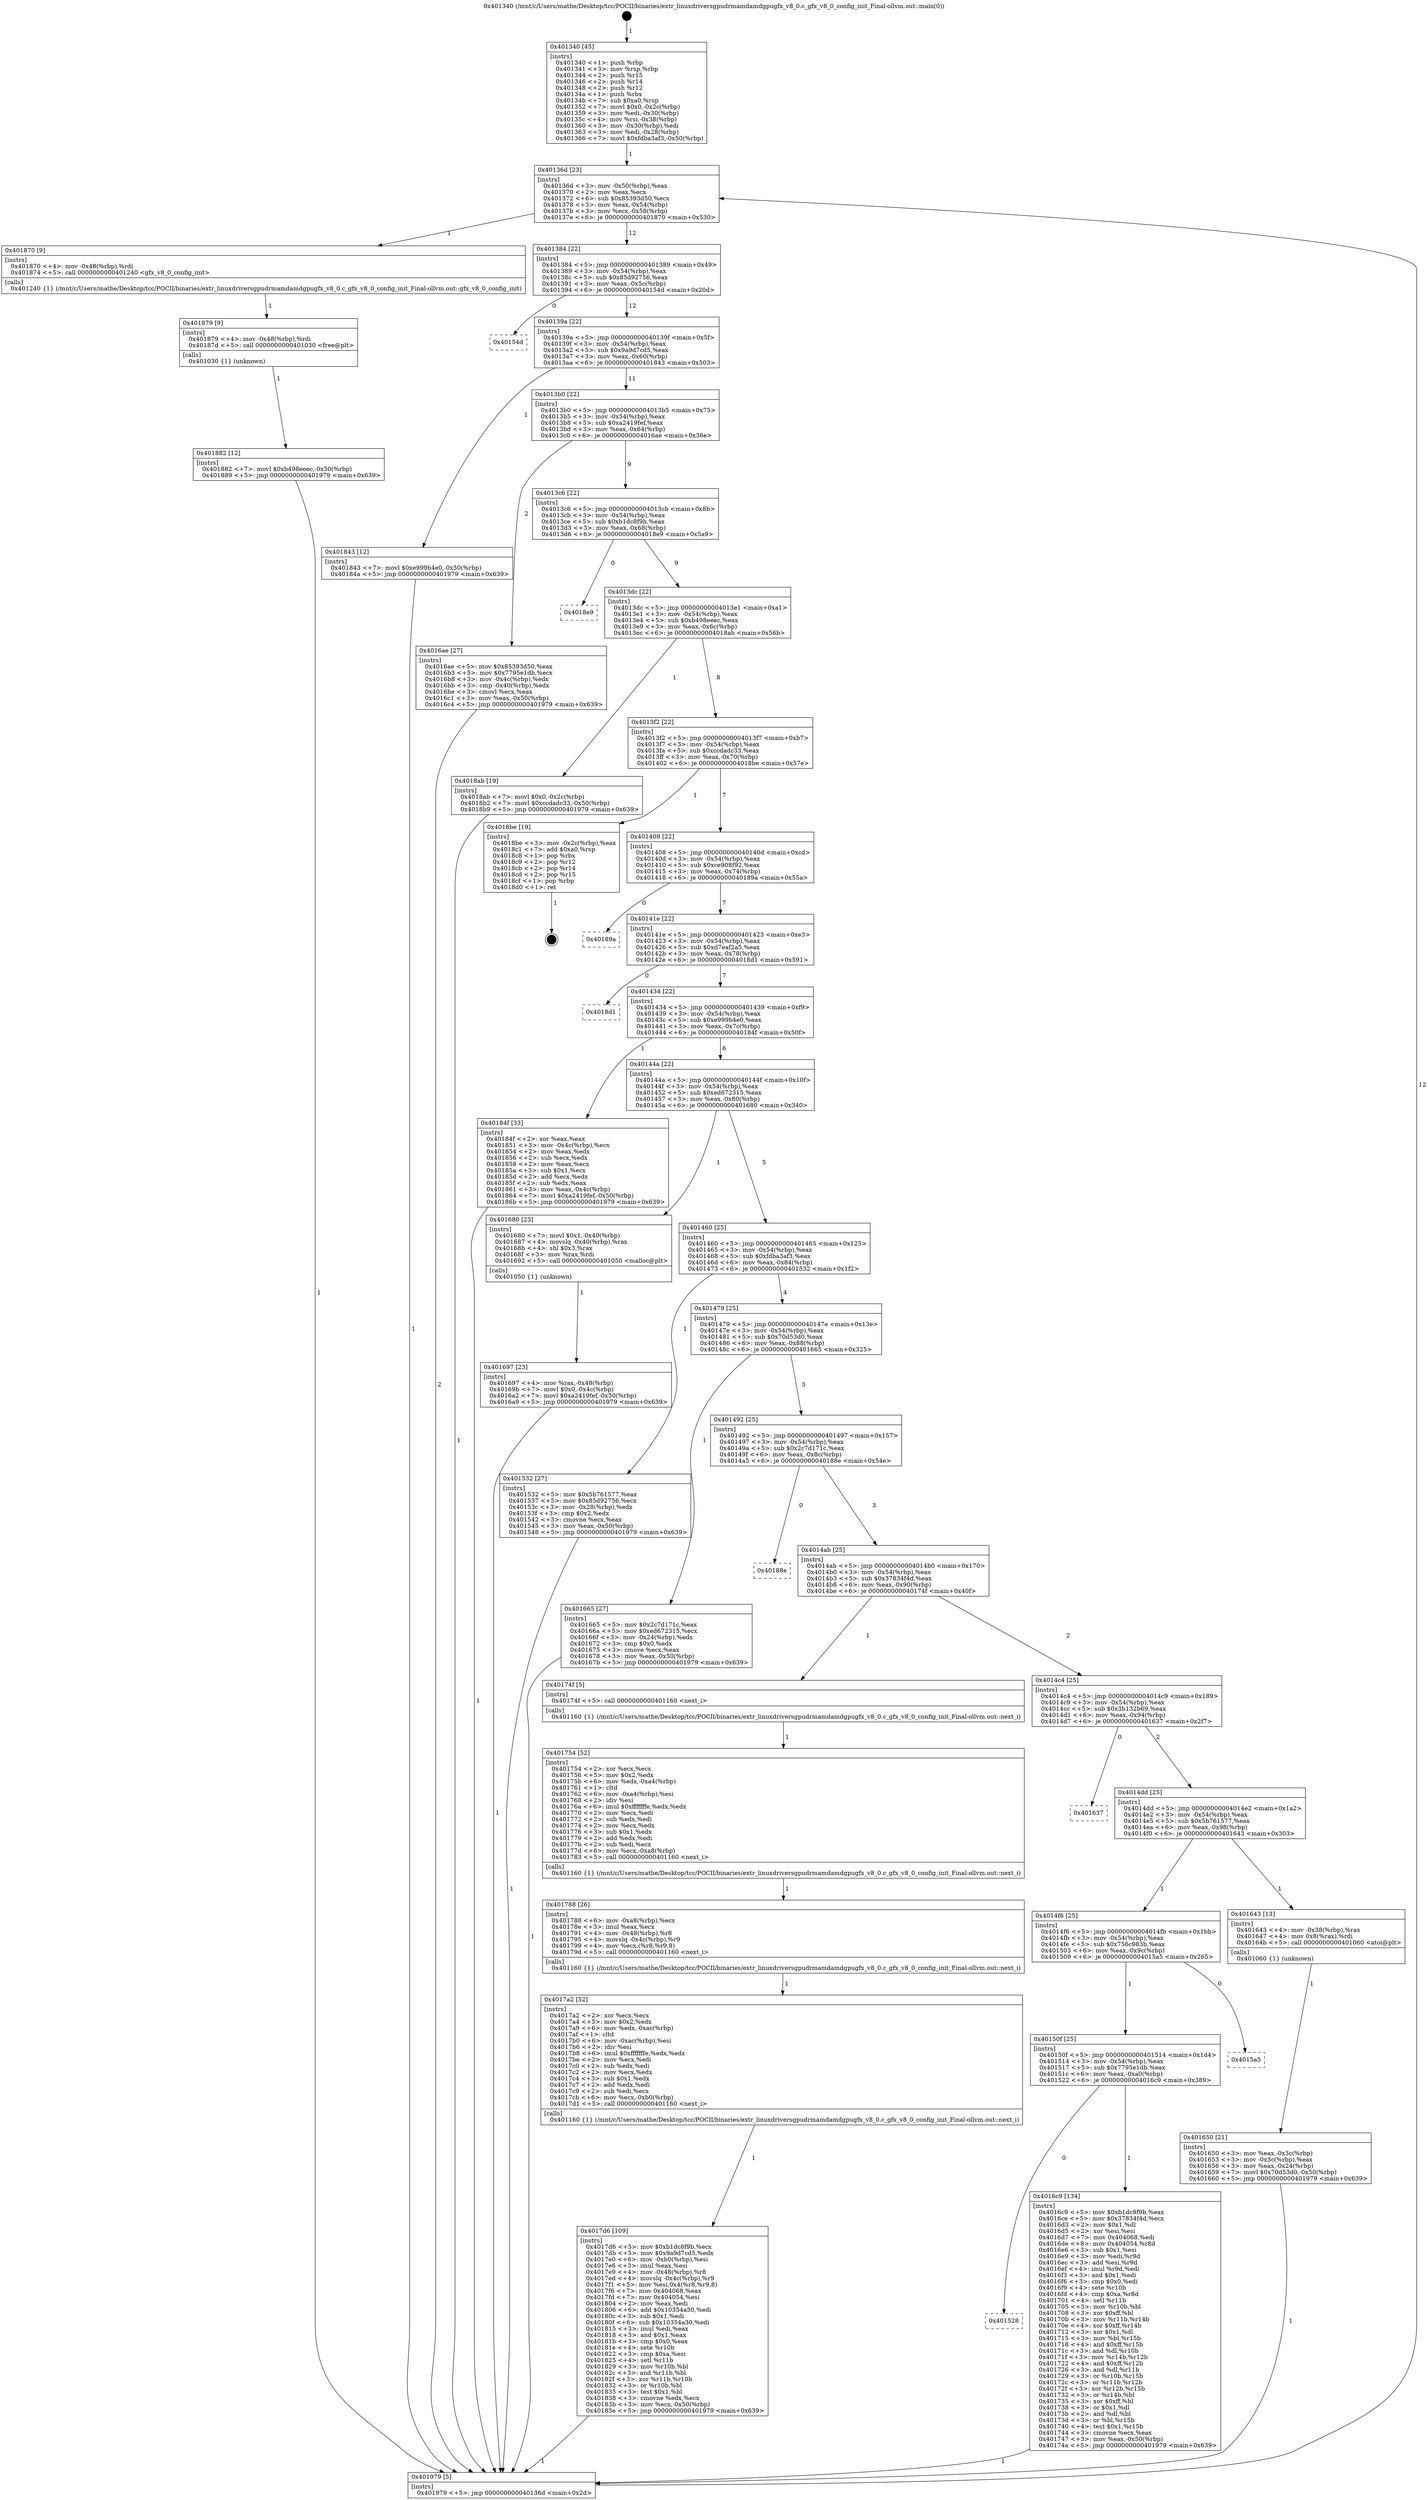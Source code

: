 digraph "0x401340" {
  label = "0x401340 (/mnt/c/Users/mathe/Desktop/tcc/POCII/binaries/extr_linuxdriversgpudrmamdamdgpugfx_v8_0.c_gfx_v8_0_config_init_Final-ollvm.out::main(0))"
  labelloc = "t"
  node[shape=record]

  Entry [label="",width=0.3,height=0.3,shape=circle,fillcolor=black,style=filled]
  "0x40136d" [label="{
     0x40136d [23]\l
     | [instrs]\l
     &nbsp;&nbsp;0x40136d \<+3\>: mov -0x50(%rbp),%eax\l
     &nbsp;&nbsp;0x401370 \<+2\>: mov %eax,%ecx\l
     &nbsp;&nbsp;0x401372 \<+6\>: sub $0x85393d50,%ecx\l
     &nbsp;&nbsp;0x401378 \<+3\>: mov %eax,-0x54(%rbp)\l
     &nbsp;&nbsp;0x40137b \<+3\>: mov %ecx,-0x58(%rbp)\l
     &nbsp;&nbsp;0x40137e \<+6\>: je 0000000000401870 \<main+0x530\>\l
  }"]
  "0x401870" [label="{
     0x401870 [9]\l
     | [instrs]\l
     &nbsp;&nbsp;0x401870 \<+4\>: mov -0x48(%rbp),%rdi\l
     &nbsp;&nbsp;0x401874 \<+5\>: call 0000000000401240 \<gfx_v8_0_config_init\>\l
     | [calls]\l
     &nbsp;&nbsp;0x401240 \{1\} (/mnt/c/Users/mathe/Desktop/tcc/POCII/binaries/extr_linuxdriversgpudrmamdamdgpugfx_v8_0.c_gfx_v8_0_config_init_Final-ollvm.out::gfx_v8_0_config_init)\l
  }"]
  "0x401384" [label="{
     0x401384 [22]\l
     | [instrs]\l
     &nbsp;&nbsp;0x401384 \<+5\>: jmp 0000000000401389 \<main+0x49\>\l
     &nbsp;&nbsp;0x401389 \<+3\>: mov -0x54(%rbp),%eax\l
     &nbsp;&nbsp;0x40138c \<+5\>: sub $0x85d92756,%eax\l
     &nbsp;&nbsp;0x401391 \<+3\>: mov %eax,-0x5c(%rbp)\l
     &nbsp;&nbsp;0x401394 \<+6\>: je 000000000040154d \<main+0x20d\>\l
  }"]
  Exit [label="",width=0.3,height=0.3,shape=circle,fillcolor=black,style=filled,peripheries=2]
  "0x40154d" [label="{
     0x40154d\l
  }", style=dashed]
  "0x40139a" [label="{
     0x40139a [22]\l
     | [instrs]\l
     &nbsp;&nbsp;0x40139a \<+5\>: jmp 000000000040139f \<main+0x5f\>\l
     &nbsp;&nbsp;0x40139f \<+3\>: mov -0x54(%rbp),%eax\l
     &nbsp;&nbsp;0x4013a2 \<+5\>: sub $0x9a9d7cd5,%eax\l
     &nbsp;&nbsp;0x4013a7 \<+3\>: mov %eax,-0x60(%rbp)\l
     &nbsp;&nbsp;0x4013aa \<+6\>: je 0000000000401843 \<main+0x503\>\l
  }"]
  "0x401882" [label="{
     0x401882 [12]\l
     | [instrs]\l
     &nbsp;&nbsp;0x401882 \<+7\>: movl $0xb498eeec,-0x50(%rbp)\l
     &nbsp;&nbsp;0x401889 \<+5\>: jmp 0000000000401979 \<main+0x639\>\l
  }"]
  "0x401843" [label="{
     0x401843 [12]\l
     | [instrs]\l
     &nbsp;&nbsp;0x401843 \<+7\>: movl $0xe999b4e0,-0x50(%rbp)\l
     &nbsp;&nbsp;0x40184a \<+5\>: jmp 0000000000401979 \<main+0x639\>\l
  }"]
  "0x4013b0" [label="{
     0x4013b0 [22]\l
     | [instrs]\l
     &nbsp;&nbsp;0x4013b0 \<+5\>: jmp 00000000004013b5 \<main+0x75\>\l
     &nbsp;&nbsp;0x4013b5 \<+3\>: mov -0x54(%rbp),%eax\l
     &nbsp;&nbsp;0x4013b8 \<+5\>: sub $0xa2419fef,%eax\l
     &nbsp;&nbsp;0x4013bd \<+3\>: mov %eax,-0x64(%rbp)\l
     &nbsp;&nbsp;0x4013c0 \<+6\>: je 00000000004016ae \<main+0x36e\>\l
  }"]
  "0x401879" [label="{
     0x401879 [9]\l
     | [instrs]\l
     &nbsp;&nbsp;0x401879 \<+4\>: mov -0x48(%rbp),%rdi\l
     &nbsp;&nbsp;0x40187d \<+5\>: call 0000000000401030 \<free@plt\>\l
     | [calls]\l
     &nbsp;&nbsp;0x401030 \{1\} (unknown)\l
  }"]
  "0x4016ae" [label="{
     0x4016ae [27]\l
     | [instrs]\l
     &nbsp;&nbsp;0x4016ae \<+5\>: mov $0x85393d50,%eax\l
     &nbsp;&nbsp;0x4016b3 \<+5\>: mov $0x7795e1db,%ecx\l
     &nbsp;&nbsp;0x4016b8 \<+3\>: mov -0x4c(%rbp),%edx\l
     &nbsp;&nbsp;0x4016bb \<+3\>: cmp -0x40(%rbp),%edx\l
     &nbsp;&nbsp;0x4016be \<+3\>: cmovl %ecx,%eax\l
     &nbsp;&nbsp;0x4016c1 \<+3\>: mov %eax,-0x50(%rbp)\l
     &nbsp;&nbsp;0x4016c4 \<+5\>: jmp 0000000000401979 \<main+0x639\>\l
  }"]
  "0x4013c6" [label="{
     0x4013c6 [22]\l
     | [instrs]\l
     &nbsp;&nbsp;0x4013c6 \<+5\>: jmp 00000000004013cb \<main+0x8b\>\l
     &nbsp;&nbsp;0x4013cb \<+3\>: mov -0x54(%rbp),%eax\l
     &nbsp;&nbsp;0x4013ce \<+5\>: sub $0xb1dc8f9b,%eax\l
     &nbsp;&nbsp;0x4013d3 \<+3\>: mov %eax,-0x68(%rbp)\l
     &nbsp;&nbsp;0x4013d6 \<+6\>: je 00000000004018e9 \<main+0x5a9\>\l
  }"]
  "0x4017d6" [label="{
     0x4017d6 [109]\l
     | [instrs]\l
     &nbsp;&nbsp;0x4017d6 \<+5\>: mov $0xb1dc8f9b,%ecx\l
     &nbsp;&nbsp;0x4017db \<+5\>: mov $0x9a9d7cd5,%edx\l
     &nbsp;&nbsp;0x4017e0 \<+6\>: mov -0xb0(%rbp),%esi\l
     &nbsp;&nbsp;0x4017e6 \<+3\>: imul %eax,%esi\l
     &nbsp;&nbsp;0x4017e9 \<+4\>: mov -0x48(%rbp),%r8\l
     &nbsp;&nbsp;0x4017ed \<+4\>: movslq -0x4c(%rbp),%r9\l
     &nbsp;&nbsp;0x4017f1 \<+5\>: mov %esi,0x4(%r8,%r9,8)\l
     &nbsp;&nbsp;0x4017f6 \<+7\>: mov 0x404068,%eax\l
     &nbsp;&nbsp;0x4017fd \<+7\>: mov 0x404054,%esi\l
     &nbsp;&nbsp;0x401804 \<+2\>: mov %eax,%edi\l
     &nbsp;&nbsp;0x401806 \<+6\>: add $0x10354a30,%edi\l
     &nbsp;&nbsp;0x40180c \<+3\>: sub $0x1,%edi\l
     &nbsp;&nbsp;0x40180f \<+6\>: sub $0x10354a30,%edi\l
     &nbsp;&nbsp;0x401815 \<+3\>: imul %edi,%eax\l
     &nbsp;&nbsp;0x401818 \<+3\>: and $0x1,%eax\l
     &nbsp;&nbsp;0x40181b \<+3\>: cmp $0x0,%eax\l
     &nbsp;&nbsp;0x40181e \<+4\>: sete %r10b\l
     &nbsp;&nbsp;0x401822 \<+3\>: cmp $0xa,%esi\l
     &nbsp;&nbsp;0x401825 \<+4\>: setl %r11b\l
     &nbsp;&nbsp;0x401829 \<+3\>: mov %r10b,%bl\l
     &nbsp;&nbsp;0x40182c \<+3\>: and %r11b,%bl\l
     &nbsp;&nbsp;0x40182f \<+3\>: xor %r11b,%r10b\l
     &nbsp;&nbsp;0x401832 \<+3\>: or %r10b,%bl\l
     &nbsp;&nbsp;0x401835 \<+3\>: test $0x1,%bl\l
     &nbsp;&nbsp;0x401838 \<+3\>: cmovne %edx,%ecx\l
     &nbsp;&nbsp;0x40183b \<+3\>: mov %ecx,-0x50(%rbp)\l
     &nbsp;&nbsp;0x40183e \<+5\>: jmp 0000000000401979 \<main+0x639\>\l
  }"]
  "0x4018e9" [label="{
     0x4018e9\l
  }", style=dashed]
  "0x4013dc" [label="{
     0x4013dc [22]\l
     | [instrs]\l
     &nbsp;&nbsp;0x4013dc \<+5\>: jmp 00000000004013e1 \<main+0xa1\>\l
     &nbsp;&nbsp;0x4013e1 \<+3\>: mov -0x54(%rbp),%eax\l
     &nbsp;&nbsp;0x4013e4 \<+5\>: sub $0xb498eeec,%eax\l
     &nbsp;&nbsp;0x4013e9 \<+3\>: mov %eax,-0x6c(%rbp)\l
     &nbsp;&nbsp;0x4013ec \<+6\>: je 00000000004018ab \<main+0x56b\>\l
  }"]
  "0x4017a2" [label="{
     0x4017a2 [52]\l
     | [instrs]\l
     &nbsp;&nbsp;0x4017a2 \<+2\>: xor %ecx,%ecx\l
     &nbsp;&nbsp;0x4017a4 \<+5\>: mov $0x2,%edx\l
     &nbsp;&nbsp;0x4017a9 \<+6\>: mov %edx,-0xac(%rbp)\l
     &nbsp;&nbsp;0x4017af \<+1\>: cltd\l
     &nbsp;&nbsp;0x4017b0 \<+6\>: mov -0xac(%rbp),%esi\l
     &nbsp;&nbsp;0x4017b6 \<+2\>: idiv %esi\l
     &nbsp;&nbsp;0x4017b8 \<+6\>: imul $0xfffffffe,%edx,%edx\l
     &nbsp;&nbsp;0x4017be \<+2\>: mov %ecx,%edi\l
     &nbsp;&nbsp;0x4017c0 \<+2\>: sub %edx,%edi\l
     &nbsp;&nbsp;0x4017c2 \<+2\>: mov %ecx,%edx\l
     &nbsp;&nbsp;0x4017c4 \<+3\>: sub $0x1,%edx\l
     &nbsp;&nbsp;0x4017c7 \<+2\>: add %edx,%edi\l
     &nbsp;&nbsp;0x4017c9 \<+2\>: sub %edi,%ecx\l
     &nbsp;&nbsp;0x4017cb \<+6\>: mov %ecx,-0xb0(%rbp)\l
     &nbsp;&nbsp;0x4017d1 \<+5\>: call 0000000000401160 \<next_i\>\l
     | [calls]\l
     &nbsp;&nbsp;0x401160 \{1\} (/mnt/c/Users/mathe/Desktop/tcc/POCII/binaries/extr_linuxdriversgpudrmamdamdgpugfx_v8_0.c_gfx_v8_0_config_init_Final-ollvm.out::next_i)\l
  }"]
  "0x4018ab" [label="{
     0x4018ab [19]\l
     | [instrs]\l
     &nbsp;&nbsp;0x4018ab \<+7\>: movl $0x0,-0x2c(%rbp)\l
     &nbsp;&nbsp;0x4018b2 \<+7\>: movl $0xccdadc33,-0x50(%rbp)\l
     &nbsp;&nbsp;0x4018b9 \<+5\>: jmp 0000000000401979 \<main+0x639\>\l
  }"]
  "0x4013f2" [label="{
     0x4013f2 [22]\l
     | [instrs]\l
     &nbsp;&nbsp;0x4013f2 \<+5\>: jmp 00000000004013f7 \<main+0xb7\>\l
     &nbsp;&nbsp;0x4013f7 \<+3\>: mov -0x54(%rbp),%eax\l
     &nbsp;&nbsp;0x4013fa \<+5\>: sub $0xccdadc33,%eax\l
     &nbsp;&nbsp;0x4013ff \<+3\>: mov %eax,-0x70(%rbp)\l
     &nbsp;&nbsp;0x401402 \<+6\>: je 00000000004018be \<main+0x57e\>\l
  }"]
  "0x401788" [label="{
     0x401788 [26]\l
     | [instrs]\l
     &nbsp;&nbsp;0x401788 \<+6\>: mov -0xa8(%rbp),%ecx\l
     &nbsp;&nbsp;0x40178e \<+3\>: imul %eax,%ecx\l
     &nbsp;&nbsp;0x401791 \<+4\>: mov -0x48(%rbp),%r8\l
     &nbsp;&nbsp;0x401795 \<+4\>: movslq -0x4c(%rbp),%r9\l
     &nbsp;&nbsp;0x401799 \<+4\>: mov %ecx,(%r8,%r9,8)\l
     &nbsp;&nbsp;0x40179d \<+5\>: call 0000000000401160 \<next_i\>\l
     | [calls]\l
     &nbsp;&nbsp;0x401160 \{1\} (/mnt/c/Users/mathe/Desktop/tcc/POCII/binaries/extr_linuxdriversgpudrmamdamdgpugfx_v8_0.c_gfx_v8_0_config_init_Final-ollvm.out::next_i)\l
  }"]
  "0x4018be" [label="{
     0x4018be [19]\l
     | [instrs]\l
     &nbsp;&nbsp;0x4018be \<+3\>: mov -0x2c(%rbp),%eax\l
     &nbsp;&nbsp;0x4018c1 \<+7\>: add $0xa0,%rsp\l
     &nbsp;&nbsp;0x4018c8 \<+1\>: pop %rbx\l
     &nbsp;&nbsp;0x4018c9 \<+2\>: pop %r12\l
     &nbsp;&nbsp;0x4018cb \<+2\>: pop %r14\l
     &nbsp;&nbsp;0x4018cd \<+2\>: pop %r15\l
     &nbsp;&nbsp;0x4018cf \<+1\>: pop %rbp\l
     &nbsp;&nbsp;0x4018d0 \<+1\>: ret\l
  }"]
  "0x401408" [label="{
     0x401408 [22]\l
     | [instrs]\l
     &nbsp;&nbsp;0x401408 \<+5\>: jmp 000000000040140d \<main+0xcd\>\l
     &nbsp;&nbsp;0x40140d \<+3\>: mov -0x54(%rbp),%eax\l
     &nbsp;&nbsp;0x401410 \<+5\>: sub $0xce908f92,%eax\l
     &nbsp;&nbsp;0x401415 \<+3\>: mov %eax,-0x74(%rbp)\l
     &nbsp;&nbsp;0x401418 \<+6\>: je 000000000040189a \<main+0x55a\>\l
  }"]
  "0x401754" [label="{
     0x401754 [52]\l
     | [instrs]\l
     &nbsp;&nbsp;0x401754 \<+2\>: xor %ecx,%ecx\l
     &nbsp;&nbsp;0x401756 \<+5\>: mov $0x2,%edx\l
     &nbsp;&nbsp;0x40175b \<+6\>: mov %edx,-0xa4(%rbp)\l
     &nbsp;&nbsp;0x401761 \<+1\>: cltd\l
     &nbsp;&nbsp;0x401762 \<+6\>: mov -0xa4(%rbp),%esi\l
     &nbsp;&nbsp;0x401768 \<+2\>: idiv %esi\l
     &nbsp;&nbsp;0x40176a \<+6\>: imul $0xfffffffe,%edx,%edx\l
     &nbsp;&nbsp;0x401770 \<+2\>: mov %ecx,%edi\l
     &nbsp;&nbsp;0x401772 \<+2\>: sub %edx,%edi\l
     &nbsp;&nbsp;0x401774 \<+2\>: mov %ecx,%edx\l
     &nbsp;&nbsp;0x401776 \<+3\>: sub $0x1,%edx\l
     &nbsp;&nbsp;0x401779 \<+2\>: add %edx,%edi\l
     &nbsp;&nbsp;0x40177b \<+2\>: sub %edi,%ecx\l
     &nbsp;&nbsp;0x40177d \<+6\>: mov %ecx,-0xa8(%rbp)\l
     &nbsp;&nbsp;0x401783 \<+5\>: call 0000000000401160 \<next_i\>\l
     | [calls]\l
     &nbsp;&nbsp;0x401160 \{1\} (/mnt/c/Users/mathe/Desktop/tcc/POCII/binaries/extr_linuxdriversgpudrmamdamdgpugfx_v8_0.c_gfx_v8_0_config_init_Final-ollvm.out::next_i)\l
  }"]
  "0x40189a" [label="{
     0x40189a\l
  }", style=dashed]
  "0x40141e" [label="{
     0x40141e [22]\l
     | [instrs]\l
     &nbsp;&nbsp;0x40141e \<+5\>: jmp 0000000000401423 \<main+0xe3\>\l
     &nbsp;&nbsp;0x401423 \<+3\>: mov -0x54(%rbp),%eax\l
     &nbsp;&nbsp;0x401426 \<+5\>: sub $0xd7eaf2a5,%eax\l
     &nbsp;&nbsp;0x40142b \<+3\>: mov %eax,-0x78(%rbp)\l
     &nbsp;&nbsp;0x40142e \<+6\>: je 00000000004018d1 \<main+0x591\>\l
  }"]
  "0x401528" [label="{
     0x401528\l
  }", style=dashed]
  "0x4018d1" [label="{
     0x4018d1\l
  }", style=dashed]
  "0x401434" [label="{
     0x401434 [22]\l
     | [instrs]\l
     &nbsp;&nbsp;0x401434 \<+5\>: jmp 0000000000401439 \<main+0xf9\>\l
     &nbsp;&nbsp;0x401439 \<+3\>: mov -0x54(%rbp),%eax\l
     &nbsp;&nbsp;0x40143c \<+5\>: sub $0xe999b4e0,%eax\l
     &nbsp;&nbsp;0x401441 \<+3\>: mov %eax,-0x7c(%rbp)\l
     &nbsp;&nbsp;0x401444 \<+6\>: je 000000000040184f \<main+0x50f\>\l
  }"]
  "0x4016c9" [label="{
     0x4016c9 [134]\l
     | [instrs]\l
     &nbsp;&nbsp;0x4016c9 \<+5\>: mov $0xb1dc8f9b,%eax\l
     &nbsp;&nbsp;0x4016ce \<+5\>: mov $0x37834f4d,%ecx\l
     &nbsp;&nbsp;0x4016d3 \<+2\>: mov $0x1,%dl\l
     &nbsp;&nbsp;0x4016d5 \<+2\>: xor %esi,%esi\l
     &nbsp;&nbsp;0x4016d7 \<+7\>: mov 0x404068,%edi\l
     &nbsp;&nbsp;0x4016de \<+8\>: mov 0x404054,%r8d\l
     &nbsp;&nbsp;0x4016e6 \<+3\>: sub $0x1,%esi\l
     &nbsp;&nbsp;0x4016e9 \<+3\>: mov %edi,%r9d\l
     &nbsp;&nbsp;0x4016ec \<+3\>: add %esi,%r9d\l
     &nbsp;&nbsp;0x4016ef \<+4\>: imul %r9d,%edi\l
     &nbsp;&nbsp;0x4016f3 \<+3\>: and $0x1,%edi\l
     &nbsp;&nbsp;0x4016f6 \<+3\>: cmp $0x0,%edi\l
     &nbsp;&nbsp;0x4016f9 \<+4\>: sete %r10b\l
     &nbsp;&nbsp;0x4016fd \<+4\>: cmp $0xa,%r8d\l
     &nbsp;&nbsp;0x401701 \<+4\>: setl %r11b\l
     &nbsp;&nbsp;0x401705 \<+3\>: mov %r10b,%bl\l
     &nbsp;&nbsp;0x401708 \<+3\>: xor $0xff,%bl\l
     &nbsp;&nbsp;0x40170b \<+3\>: mov %r11b,%r14b\l
     &nbsp;&nbsp;0x40170e \<+4\>: xor $0xff,%r14b\l
     &nbsp;&nbsp;0x401712 \<+3\>: xor $0x1,%dl\l
     &nbsp;&nbsp;0x401715 \<+3\>: mov %bl,%r15b\l
     &nbsp;&nbsp;0x401718 \<+4\>: and $0xff,%r15b\l
     &nbsp;&nbsp;0x40171c \<+3\>: and %dl,%r10b\l
     &nbsp;&nbsp;0x40171f \<+3\>: mov %r14b,%r12b\l
     &nbsp;&nbsp;0x401722 \<+4\>: and $0xff,%r12b\l
     &nbsp;&nbsp;0x401726 \<+3\>: and %dl,%r11b\l
     &nbsp;&nbsp;0x401729 \<+3\>: or %r10b,%r15b\l
     &nbsp;&nbsp;0x40172c \<+3\>: or %r11b,%r12b\l
     &nbsp;&nbsp;0x40172f \<+3\>: xor %r12b,%r15b\l
     &nbsp;&nbsp;0x401732 \<+3\>: or %r14b,%bl\l
     &nbsp;&nbsp;0x401735 \<+3\>: xor $0xff,%bl\l
     &nbsp;&nbsp;0x401738 \<+3\>: or $0x1,%dl\l
     &nbsp;&nbsp;0x40173b \<+2\>: and %dl,%bl\l
     &nbsp;&nbsp;0x40173d \<+3\>: or %bl,%r15b\l
     &nbsp;&nbsp;0x401740 \<+4\>: test $0x1,%r15b\l
     &nbsp;&nbsp;0x401744 \<+3\>: cmovne %ecx,%eax\l
     &nbsp;&nbsp;0x401747 \<+3\>: mov %eax,-0x50(%rbp)\l
     &nbsp;&nbsp;0x40174a \<+5\>: jmp 0000000000401979 \<main+0x639\>\l
  }"]
  "0x40184f" [label="{
     0x40184f [33]\l
     | [instrs]\l
     &nbsp;&nbsp;0x40184f \<+2\>: xor %eax,%eax\l
     &nbsp;&nbsp;0x401851 \<+3\>: mov -0x4c(%rbp),%ecx\l
     &nbsp;&nbsp;0x401854 \<+2\>: mov %eax,%edx\l
     &nbsp;&nbsp;0x401856 \<+2\>: sub %ecx,%edx\l
     &nbsp;&nbsp;0x401858 \<+2\>: mov %eax,%ecx\l
     &nbsp;&nbsp;0x40185a \<+3\>: sub $0x1,%ecx\l
     &nbsp;&nbsp;0x40185d \<+2\>: add %ecx,%edx\l
     &nbsp;&nbsp;0x40185f \<+2\>: sub %edx,%eax\l
     &nbsp;&nbsp;0x401861 \<+3\>: mov %eax,-0x4c(%rbp)\l
     &nbsp;&nbsp;0x401864 \<+7\>: movl $0xa2419fef,-0x50(%rbp)\l
     &nbsp;&nbsp;0x40186b \<+5\>: jmp 0000000000401979 \<main+0x639\>\l
  }"]
  "0x40144a" [label="{
     0x40144a [22]\l
     | [instrs]\l
     &nbsp;&nbsp;0x40144a \<+5\>: jmp 000000000040144f \<main+0x10f\>\l
     &nbsp;&nbsp;0x40144f \<+3\>: mov -0x54(%rbp),%eax\l
     &nbsp;&nbsp;0x401452 \<+5\>: sub $0xed672315,%eax\l
     &nbsp;&nbsp;0x401457 \<+3\>: mov %eax,-0x80(%rbp)\l
     &nbsp;&nbsp;0x40145a \<+6\>: je 0000000000401680 \<main+0x340\>\l
  }"]
  "0x40150f" [label="{
     0x40150f [25]\l
     | [instrs]\l
     &nbsp;&nbsp;0x40150f \<+5\>: jmp 0000000000401514 \<main+0x1d4\>\l
     &nbsp;&nbsp;0x401514 \<+3\>: mov -0x54(%rbp),%eax\l
     &nbsp;&nbsp;0x401517 \<+5\>: sub $0x7795e1db,%eax\l
     &nbsp;&nbsp;0x40151c \<+6\>: mov %eax,-0xa0(%rbp)\l
     &nbsp;&nbsp;0x401522 \<+6\>: je 00000000004016c9 \<main+0x389\>\l
  }"]
  "0x401680" [label="{
     0x401680 [23]\l
     | [instrs]\l
     &nbsp;&nbsp;0x401680 \<+7\>: movl $0x1,-0x40(%rbp)\l
     &nbsp;&nbsp;0x401687 \<+4\>: movslq -0x40(%rbp),%rax\l
     &nbsp;&nbsp;0x40168b \<+4\>: shl $0x3,%rax\l
     &nbsp;&nbsp;0x40168f \<+3\>: mov %rax,%rdi\l
     &nbsp;&nbsp;0x401692 \<+5\>: call 0000000000401050 \<malloc@plt\>\l
     | [calls]\l
     &nbsp;&nbsp;0x401050 \{1\} (unknown)\l
  }"]
  "0x401460" [label="{
     0x401460 [25]\l
     | [instrs]\l
     &nbsp;&nbsp;0x401460 \<+5\>: jmp 0000000000401465 \<main+0x125\>\l
     &nbsp;&nbsp;0x401465 \<+3\>: mov -0x54(%rbp),%eax\l
     &nbsp;&nbsp;0x401468 \<+5\>: sub $0xfdba3af3,%eax\l
     &nbsp;&nbsp;0x40146d \<+6\>: mov %eax,-0x84(%rbp)\l
     &nbsp;&nbsp;0x401473 \<+6\>: je 0000000000401532 \<main+0x1f2\>\l
  }"]
  "0x4015a5" [label="{
     0x4015a5\l
  }", style=dashed]
  "0x401532" [label="{
     0x401532 [27]\l
     | [instrs]\l
     &nbsp;&nbsp;0x401532 \<+5\>: mov $0x5b761577,%eax\l
     &nbsp;&nbsp;0x401537 \<+5\>: mov $0x85d92756,%ecx\l
     &nbsp;&nbsp;0x40153c \<+3\>: mov -0x28(%rbp),%edx\l
     &nbsp;&nbsp;0x40153f \<+3\>: cmp $0x2,%edx\l
     &nbsp;&nbsp;0x401542 \<+3\>: cmovne %ecx,%eax\l
     &nbsp;&nbsp;0x401545 \<+3\>: mov %eax,-0x50(%rbp)\l
     &nbsp;&nbsp;0x401548 \<+5\>: jmp 0000000000401979 \<main+0x639\>\l
  }"]
  "0x401479" [label="{
     0x401479 [25]\l
     | [instrs]\l
     &nbsp;&nbsp;0x401479 \<+5\>: jmp 000000000040147e \<main+0x13e\>\l
     &nbsp;&nbsp;0x40147e \<+3\>: mov -0x54(%rbp),%eax\l
     &nbsp;&nbsp;0x401481 \<+5\>: sub $0x70d53d0,%eax\l
     &nbsp;&nbsp;0x401486 \<+6\>: mov %eax,-0x88(%rbp)\l
     &nbsp;&nbsp;0x40148c \<+6\>: je 0000000000401665 \<main+0x325\>\l
  }"]
  "0x401979" [label="{
     0x401979 [5]\l
     | [instrs]\l
     &nbsp;&nbsp;0x401979 \<+5\>: jmp 000000000040136d \<main+0x2d\>\l
  }"]
  "0x401340" [label="{
     0x401340 [45]\l
     | [instrs]\l
     &nbsp;&nbsp;0x401340 \<+1\>: push %rbp\l
     &nbsp;&nbsp;0x401341 \<+3\>: mov %rsp,%rbp\l
     &nbsp;&nbsp;0x401344 \<+2\>: push %r15\l
     &nbsp;&nbsp;0x401346 \<+2\>: push %r14\l
     &nbsp;&nbsp;0x401348 \<+2\>: push %r12\l
     &nbsp;&nbsp;0x40134a \<+1\>: push %rbx\l
     &nbsp;&nbsp;0x40134b \<+7\>: sub $0xa0,%rsp\l
     &nbsp;&nbsp;0x401352 \<+7\>: movl $0x0,-0x2c(%rbp)\l
     &nbsp;&nbsp;0x401359 \<+3\>: mov %edi,-0x30(%rbp)\l
     &nbsp;&nbsp;0x40135c \<+4\>: mov %rsi,-0x38(%rbp)\l
     &nbsp;&nbsp;0x401360 \<+3\>: mov -0x30(%rbp),%edi\l
     &nbsp;&nbsp;0x401363 \<+3\>: mov %edi,-0x28(%rbp)\l
     &nbsp;&nbsp;0x401366 \<+7\>: movl $0xfdba3af3,-0x50(%rbp)\l
  }"]
  "0x401697" [label="{
     0x401697 [23]\l
     | [instrs]\l
     &nbsp;&nbsp;0x401697 \<+4\>: mov %rax,-0x48(%rbp)\l
     &nbsp;&nbsp;0x40169b \<+7\>: movl $0x0,-0x4c(%rbp)\l
     &nbsp;&nbsp;0x4016a2 \<+7\>: movl $0xa2419fef,-0x50(%rbp)\l
     &nbsp;&nbsp;0x4016a9 \<+5\>: jmp 0000000000401979 \<main+0x639\>\l
  }"]
  "0x401665" [label="{
     0x401665 [27]\l
     | [instrs]\l
     &nbsp;&nbsp;0x401665 \<+5\>: mov $0x2c7d171c,%eax\l
     &nbsp;&nbsp;0x40166a \<+5\>: mov $0xed672315,%ecx\l
     &nbsp;&nbsp;0x40166f \<+3\>: mov -0x24(%rbp),%edx\l
     &nbsp;&nbsp;0x401672 \<+3\>: cmp $0x0,%edx\l
     &nbsp;&nbsp;0x401675 \<+3\>: cmove %ecx,%eax\l
     &nbsp;&nbsp;0x401678 \<+3\>: mov %eax,-0x50(%rbp)\l
     &nbsp;&nbsp;0x40167b \<+5\>: jmp 0000000000401979 \<main+0x639\>\l
  }"]
  "0x401492" [label="{
     0x401492 [25]\l
     | [instrs]\l
     &nbsp;&nbsp;0x401492 \<+5\>: jmp 0000000000401497 \<main+0x157\>\l
     &nbsp;&nbsp;0x401497 \<+3\>: mov -0x54(%rbp),%eax\l
     &nbsp;&nbsp;0x40149a \<+5\>: sub $0x2c7d171c,%eax\l
     &nbsp;&nbsp;0x40149f \<+6\>: mov %eax,-0x8c(%rbp)\l
     &nbsp;&nbsp;0x4014a5 \<+6\>: je 000000000040188e \<main+0x54e\>\l
  }"]
  "0x401650" [label="{
     0x401650 [21]\l
     | [instrs]\l
     &nbsp;&nbsp;0x401650 \<+3\>: mov %eax,-0x3c(%rbp)\l
     &nbsp;&nbsp;0x401653 \<+3\>: mov -0x3c(%rbp),%eax\l
     &nbsp;&nbsp;0x401656 \<+3\>: mov %eax,-0x24(%rbp)\l
     &nbsp;&nbsp;0x401659 \<+7\>: movl $0x70d53d0,-0x50(%rbp)\l
     &nbsp;&nbsp;0x401660 \<+5\>: jmp 0000000000401979 \<main+0x639\>\l
  }"]
  "0x40188e" [label="{
     0x40188e\l
  }", style=dashed]
  "0x4014ab" [label="{
     0x4014ab [25]\l
     | [instrs]\l
     &nbsp;&nbsp;0x4014ab \<+5\>: jmp 00000000004014b0 \<main+0x170\>\l
     &nbsp;&nbsp;0x4014b0 \<+3\>: mov -0x54(%rbp),%eax\l
     &nbsp;&nbsp;0x4014b3 \<+5\>: sub $0x37834f4d,%eax\l
     &nbsp;&nbsp;0x4014b8 \<+6\>: mov %eax,-0x90(%rbp)\l
     &nbsp;&nbsp;0x4014be \<+6\>: je 000000000040174f \<main+0x40f\>\l
  }"]
  "0x4014f6" [label="{
     0x4014f6 [25]\l
     | [instrs]\l
     &nbsp;&nbsp;0x4014f6 \<+5\>: jmp 00000000004014fb \<main+0x1bb\>\l
     &nbsp;&nbsp;0x4014fb \<+3\>: mov -0x54(%rbp),%eax\l
     &nbsp;&nbsp;0x4014fe \<+5\>: sub $0x756c983b,%eax\l
     &nbsp;&nbsp;0x401503 \<+6\>: mov %eax,-0x9c(%rbp)\l
     &nbsp;&nbsp;0x401509 \<+6\>: je 00000000004015a5 \<main+0x265\>\l
  }"]
  "0x40174f" [label="{
     0x40174f [5]\l
     | [instrs]\l
     &nbsp;&nbsp;0x40174f \<+5\>: call 0000000000401160 \<next_i\>\l
     | [calls]\l
     &nbsp;&nbsp;0x401160 \{1\} (/mnt/c/Users/mathe/Desktop/tcc/POCII/binaries/extr_linuxdriversgpudrmamdamdgpugfx_v8_0.c_gfx_v8_0_config_init_Final-ollvm.out::next_i)\l
  }"]
  "0x4014c4" [label="{
     0x4014c4 [25]\l
     | [instrs]\l
     &nbsp;&nbsp;0x4014c4 \<+5\>: jmp 00000000004014c9 \<main+0x189\>\l
     &nbsp;&nbsp;0x4014c9 \<+3\>: mov -0x54(%rbp),%eax\l
     &nbsp;&nbsp;0x4014cc \<+5\>: sub $0x3b132b69,%eax\l
     &nbsp;&nbsp;0x4014d1 \<+6\>: mov %eax,-0x94(%rbp)\l
     &nbsp;&nbsp;0x4014d7 \<+6\>: je 0000000000401637 \<main+0x2f7\>\l
  }"]
  "0x401643" [label="{
     0x401643 [13]\l
     | [instrs]\l
     &nbsp;&nbsp;0x401643 \<+4\>: mov -0x38(%rbp),%rax\l
     &nbsp;&nbsp;0x401647 \<+4\>: mov 0x8(%rax),%rdi\l
     &nbsp;&nbsp;0x40164b \<+5\>: call 0000000000401060 \<atoi@plt\>\l
     | [calls]\l
     &nbsp;&nbsp;0x401060 \{1\} (unknown)\l
  }"]
  "0x401637" [label="{
     0x401637\l
  }", style=dashed]
  "0x4014dd" [label="{
     0x4014dd [25]\l
     | [instrs]\l
     &nbsp;&nbsp;0x4014dd \<+5\>: jmp 00000000004014e2 \<main+0x1a2\>\l
     &nbsp;&nbsp;0x4014e2 \<+3\>: mov -0x54(%rbp),%eax\l
     &nbsp;&nbsp;0x4014e5 \<+5\>: sub $0x5b761577,%eax\l
     &nbsp;&nbsp;0x4014ea \<+6\>: mov %eax,-0x98(%rbp)\l
     &nbsp;&nbsp;0x4014f0 \<+6\>: je 0000000000401643 \<main+0x303\>\l
  }"]
  Entry -> "0x401340" [label=" 1"]
  "0x40136d" -> "0x401870" [label=" 1"]
  "0x40136d" -> "0x401384" [label=" 12"]
  "0x4018be" -> Exit [label=" 1"]
  "0x401384" -> "0x40154d" [label=" 0"]
  "0x401384" -> "0x40139a" [label=" 12"]
  "0x4018ab" -> "0x401979" [label=" 1"]
  "0x40139a" -> "0x401843" [label=" 1"]
  "0x40139a" -> "0x4013b0" [label=" 11"]
  "0x401882" -> "0x401979" [label=" 1"]
  "0x4013b0" -> "0x4016ae" [label=" 2"]
  "0x4013b0" -> "0x4013c6" [label=" 9"]
  "0x401879" -> "0x401882" [label=" 1"]
  "0x4013c6" -> "0x4018e9" [label=" 0"]
  "0x4013c6" -> "0x4013dc" [label=" 9"]
  "0x401870" -> "0x401879" [label=" 1"]
  "0x4013dc" -> "0x4018ab" [label=" 1"]
  "0x4013dc" -> "0x4013f2" [label=" 8"]
  "0x40184f" -> "0x401979" [label=" 1"]
  "0x4013f2" -> "0x4018be" [label=" 1"]
  "0x4013f2" -> "0x401408" [label=" 7"]
  "0x401843" -> "0x401979" [label=" 1"]
  "0x401408" -> "0x40189a" [label=" 0"]
  "0x401408" -> "0x40141e" [label=" 7"]
  "0x4017d6" -> "0x401979" [label=" 1"]
  "0x40141e" -> "0x4018d1" [label=" 0"]
  "0x40141e" -> "0x401434" [label=" 7"]
  "0x4017a2" -> "0x4017d6" [label=" 1"]
  "0x401434" -> "0x40184f" [label=" 1"]
  "0x401434" -> "0x40144a" [label=" 6"]
  "0x401788" -> "0x4017a2" [label=" 1"]
  "0x40144a" -> "0x401680" [label=" 1"]
  "0x40144a" -> "0x401460" [label=" 5"]
  "0x40174f" -> "0x401754" [label=" 1"]
  "0x401460" -> "0x401532" [label=" 1"]
  "0x401460" -> "0x401479" [label=" 4"]
  "0x401532" -> "0x401979" [label=" 1"]
  "0x401340" -> "0x40136d" [label=" 1"]
  "0x401979" -> "0x40136d" [label=" 12"]
  "0x4016c9" -> "0x401979" [label=" 1"]
  "0x401479" -> "0x401665" [label=" 1"]
  "0x401479" -> "0x401492" [label=" 3"]
  "0x40150f" -> "0x4016c9" [label=" 1"]
  "0x401492" -> "0x40188e" [label=" 0"]
  "0x401492" -> "0x4014ab" [label=" 3"]
  "0x401754" -> "0x401788" [label=" 1"]
  "0x4014ab" -> "0x40174f" [label=" 1"]
  "0x4014ab" -> "0x4014c4" [label=" 2"]
  "0x4014f6" -> "0x40150f" [label=" 1"]
  "0x4014c4" -> "0x401637" [label=" 0"]
  "0x4014c4" -> "0x4014dd" [label=" 2"]
  "0x4014f6" -> "0x4015a5" [label=" 0"]
  "0x4014dd" -> "0x401643" [label=" 1"]
  "0x4014dd" -> "0x4014f6" [label=" 1"]
  "0x401643" -> "0x401650" [label=" 1"]
  "0x401650" -> "0x401979" [label=" 1"]
  "0x401665" -> "0x401979" [label=" 1"]
  "0x401680" -> "0x401697" [label=" 1"]
  "0x401697" -> "0x401979" [label=" 1"]
  "0x4016ae" -> "0x401979" [label=" 2"]
  "0x40150f" -> "0x401528" [label=" 0"]
}
